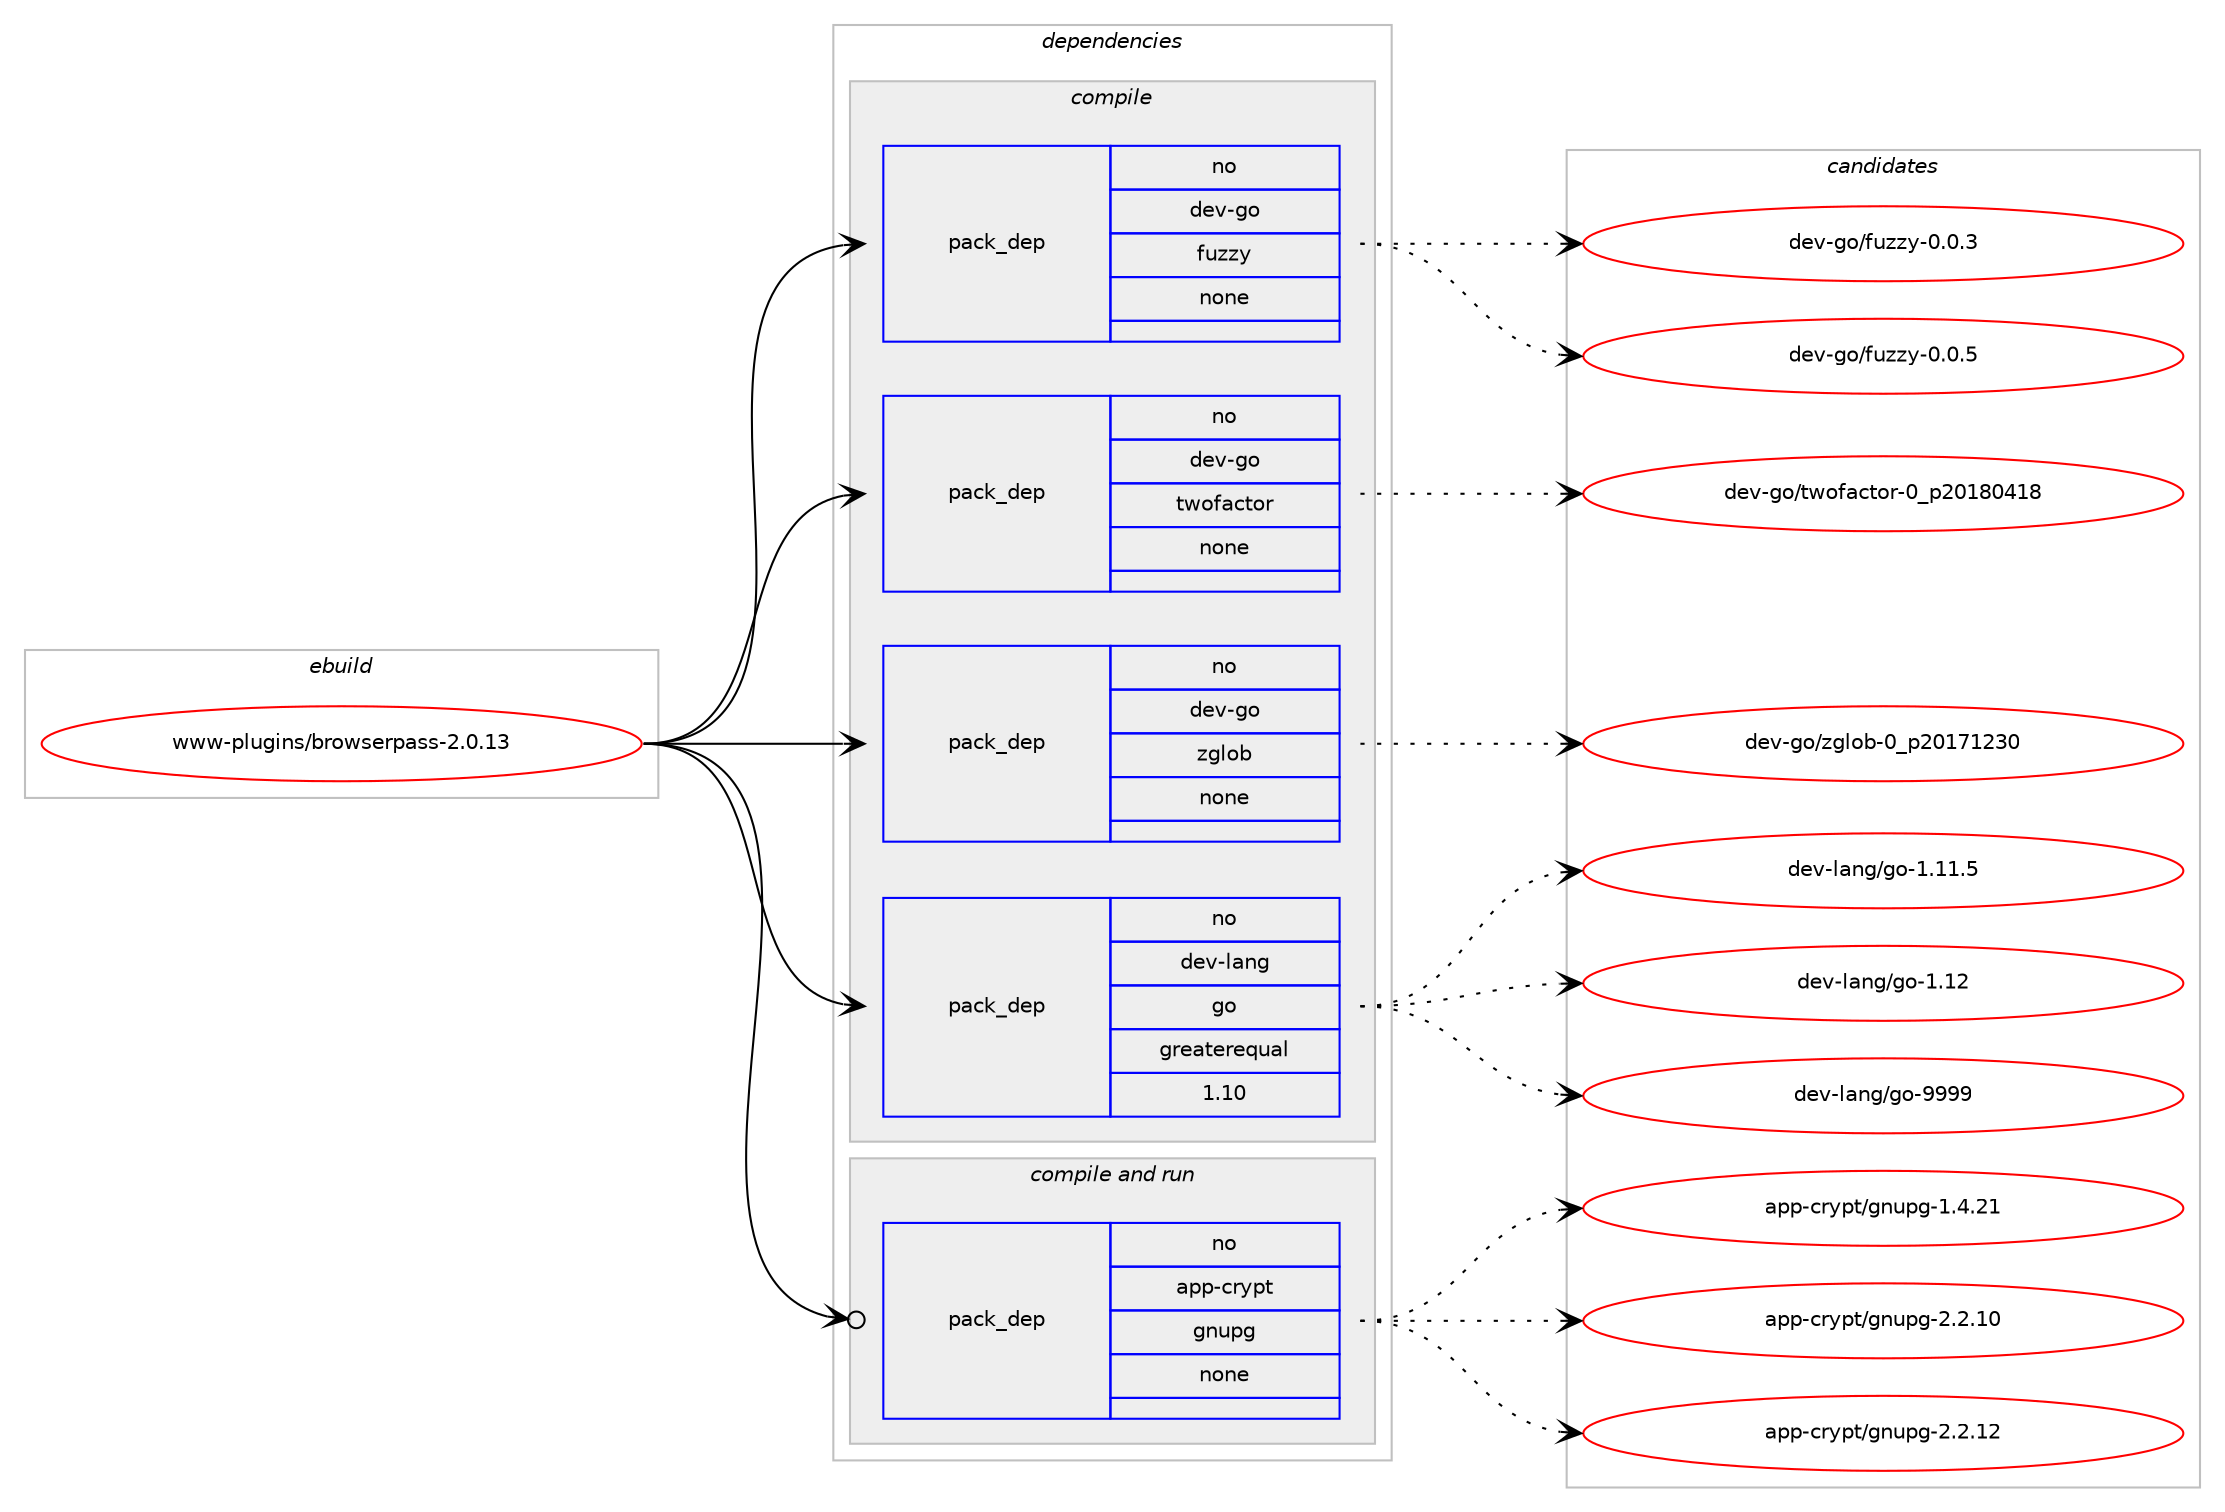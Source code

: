digraph prolog {

# *************
# Graph options
# *************

newrank=true;
concentrate=true;
compound=true;
graph [rankdir=LR,fontname=Helvetica,fontsize=10,ranksep=1.5];#, ranksep=2.5, nodesep=0.2];
edge  [arrowhead=vee];
node  [fontname=Helvetica,fontsize=10];

# **********
# The ebuild
# **********

subgraph cluster_leftcol {
color=gray;
rank=same;
label=<<i>ebuild</i>>;
id [label="www-plugins/browserpass-2.0.13", color=red, width=4, href="../www-plugins/browserpass-2.0.13.svg"];
}

# ****************
# The dependencies
# ****************

subgraph cluster_midcol {
color=gray;
label=<<i>dependencies</i>>;
subgraph cluster_compile {
fillcolor="#eeeeee";
style=filled;
label=<<i>compile</i>>;
subgraph pack1256950 {
dependency1750532 [label=<<TABLE BORDER="0" CELLBORDER="1" CELLSPACING="0" CELLPADDING="4" WIDTH="220"><TR><TD ROWSPAN="6" CELLPADDING="30">pack_dep</TD></TR><TR><TD WIDTH="110">no</TD></TR><TR><TD>dev-go</TD></TR><TR><TD>fuzzy</TD></TR><TR><TD>none</TD></TR><TR><TD></TD></TR></TABLE>>, shape=none, color=blue];
}
id:e -> dependency1750532:w [weight=20,style="solid",arrowhead="vee"];
subgraph pack1256951 {
dependency1750533 [label=<<TABLE BORDER="0" CELLBORDER="1" CELLSPACING="0" CELLPADDING="4" WIDTH="220"><TR><TD ROWSPAN="6" CELLPADDING="30">pack_dep</TD></TR><TR><TD WIDTH="110">no</TD></TR><TR><TD>dev-go</TD></TR><TR><TD>twofactor</TD></TR><TR><TD>none</TD></TR><TR><TD></TD></TR></TABLE>>, shape=none, color=blue];
}
id:e -> dependency1750533:w [weight=20,style="solid",arrowhead="vee"];
subgraph pack1256952 {
dependency1750534 [label=<<TABLE BORDER="0" CELLBORDER="1" CELLSPACING="0" CELLPADDING="4" WIDTH="220"><TR><TD ROWSPAN="6" CELLPADDING="30">pack_dep</TD></TR><TR><TD WIDTH="110">no</TD></TR><TR><TD>dev-go</TD></TR><TR><TD>zglob</TD></TR><TR><TD>none</TD></TR><TR><TD></TD></TR></TABLE>>, shape=none, color=blue];
}
id:e -> dependency1750534:w [weight=20,style="solid",arrowhead="vee"];
subgraph pack1256953 {
dependency1750535 [label=<<TABLE BORDER="0" CELLBORDER="1" CELLSPACING="0" CELLPADDING="4" WIDTH="220"><TR><TD ROWSPAN="6" CELLPADDING="30">pack_dep</TD></TR><TR><TD WIDTH="110">no</TD></TR><TR><TD>dev-lang</TD></TR><TR><TD>go</TD></TR><TR><TD>greaterequal</TD></TR><TR><TD>1.10</TD></TR></TABLE>>, shape=none, color=blue];
}
id:e -> dependency1750535:w [weight=20,style="solid",arrowhead="vee"];
}
subgraph cluster_compileandrun {
fillcolor="#eeeeee";
style=filled;
label=<<i>compile and run</i>>;
subgraph pack1256954 {
dependency1750536 [label=<<TABLE BORDER="0" CELLBORDER="1" CELLSPACING="0" CELLPADDING="4" WIDTH="220"><TR><TD ROWSPAN="6" CELLPADDING="30">pack_dep</TD></TR><TR><TD WIDTH="110">no</TD></TR><TR><TD>app-crypt</TD></TR><TR><TD>gnupg</TD></TR><TR><TD>none</TD></TR><TR><TD></TD></TR></TABLE>>, shape=none, color=blue];
}
id:e -> dependency1750536:w [weight=20,style="solid",arrowhead="odotvee"];
}
subgraph cluster_run {
fillcolor="#eeeeee";
style=filled;
label=<<i>run</i>>;
}
}

# **************
# The candidates
# **************

subgraph cluster_choices {
rank=same;
color=gray;
label=<<i>candidates</i>>;

subgraph choice1256950 {
color=black;
nodesep=1;
choice1001011184510311147102117122122121454846484651 [label="dev-go/fuzzy-0.0.3", color=red, width=4,href="../dev-go/fuzzy-0.0.3.svg"];
choice1001011184510311147102117122122121454846484653 [label="dev-go/fuzzy-0.0.5", color=red, width=4,href="../dev-go/fuzzy-0.0.5.svg"];
dependency1750532:e -> choice1001011184510311147102117122122121454846484651:w [style=dotted,weight="100"];
dependency1750532:e -> choice1001011184510311147102117122122121454846484653:w [style=dotted,weight="100"];
}
subgraph choice1256951 {
color=black;
nodesep=1;
choice100101118451031114711611911110297991161111144548951125048495648524956 [label="dev-go/twofactor-0_p20180418", color=red, width=4,href="../dev-go/twofactor-0_p20180418.svg"];
dependency1750533:e -> choice100101118451031114711611911110297991161111144548951125048495648524956:w [style=dotted,weight="100"];
}
subgraph choice1256952 {
color=black;
nodesep=1;
choice1001011184510311147122103108111984548951125048495549505148 [label="dev-go/zglob-0_p20171230", color=red, width=4,href="../dev-go/zglob-0_p20171230.svg"];
dependency1750534:e -> choice1001011184510311147122103108111984548951125048495549505148:w [style=dotted,weight="100"];
}
subgraph choice1256953 {
color=black;
nodesep=1;
choice10010111845108971101034710311145494649494653 [label="dev-lang/go-1.11.5", color=red, width=4,href="../dev-lang/go-1.11.5.svg"];
choice1001011184510897110103471031114549464950 [label="dev-lang/go-1.12", color=red, width=4,href="../dev-lang/go-1.12.svg"];
choice1001011184510897110103471031114557575757 [label="dev-lang/go-9999", color=red, width=4,href="../dev-lang/go-9999.svg"];
dependency1750535:e -> choice10010111845108971101034710311145494649494653:w [style=dotted,weight="100"];
dependency1750535:e -> choice1001011184510897110103471031114549464950:w [style=dotted,weight="100"];
dependency1750535:e -> choice1001011184510897110103471031114557575757:w [style=dotted,weight="100"];
}
subgraph choice1256954 {
color=black;
nodesep=1;
choice9711211245991141211121164710311011711210345494652465049 [label="app-crypt/gnupg-1.4.21", color=red, width=4,href="../app-crypt/gnupg-1.4.21.svg"];
choice9711211245991141211121164710311011711210345504650464948 [label="app-crypt/gnupg-2.2.10", color=red, width=4,href="../app-crypt/gnupg-2.2.10.svg"];
choice9711211245991141211121164710311011711210345504650464950 [label="app-crypt/gnupg-2.2.12", color=red, width=4,href="../app-crypt/gnupg-2.2.12.svg"];
dependency1750536:e -> choice9711211245991141211121164710311011711210345494652465049:w [style=dotted,weight="100"];
dependency1750536:e -> choice9711211245991141211121164710311011711210345504650464948:w [style=dotted,weight="100"];
dependency1750536:e -> choice9711211245991141211121164710311011711210345504650464950:w [style=dotted,weight="100"];
}
}

}
